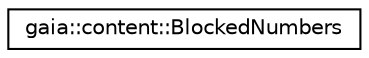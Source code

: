 digraph G
{
  edge [fontname="Helvetica",fontsize="10",labelfontname="Helvetica",labelfontsize="10"];
  node [fontname="Helvetica",fontsize="10",shape=record];
  rankdir=LR;
  Node1 [label="gaia::content::BlockedNumbers",height=0.2,width=0.4,color="black", fillcolor="white", style="filled",URL="$db/d13/classgaia_1_1content_1_1_blocked_numbers.html",tooltip="The class to provide base infomation for helping to access BlockedNumbers table."];
}

